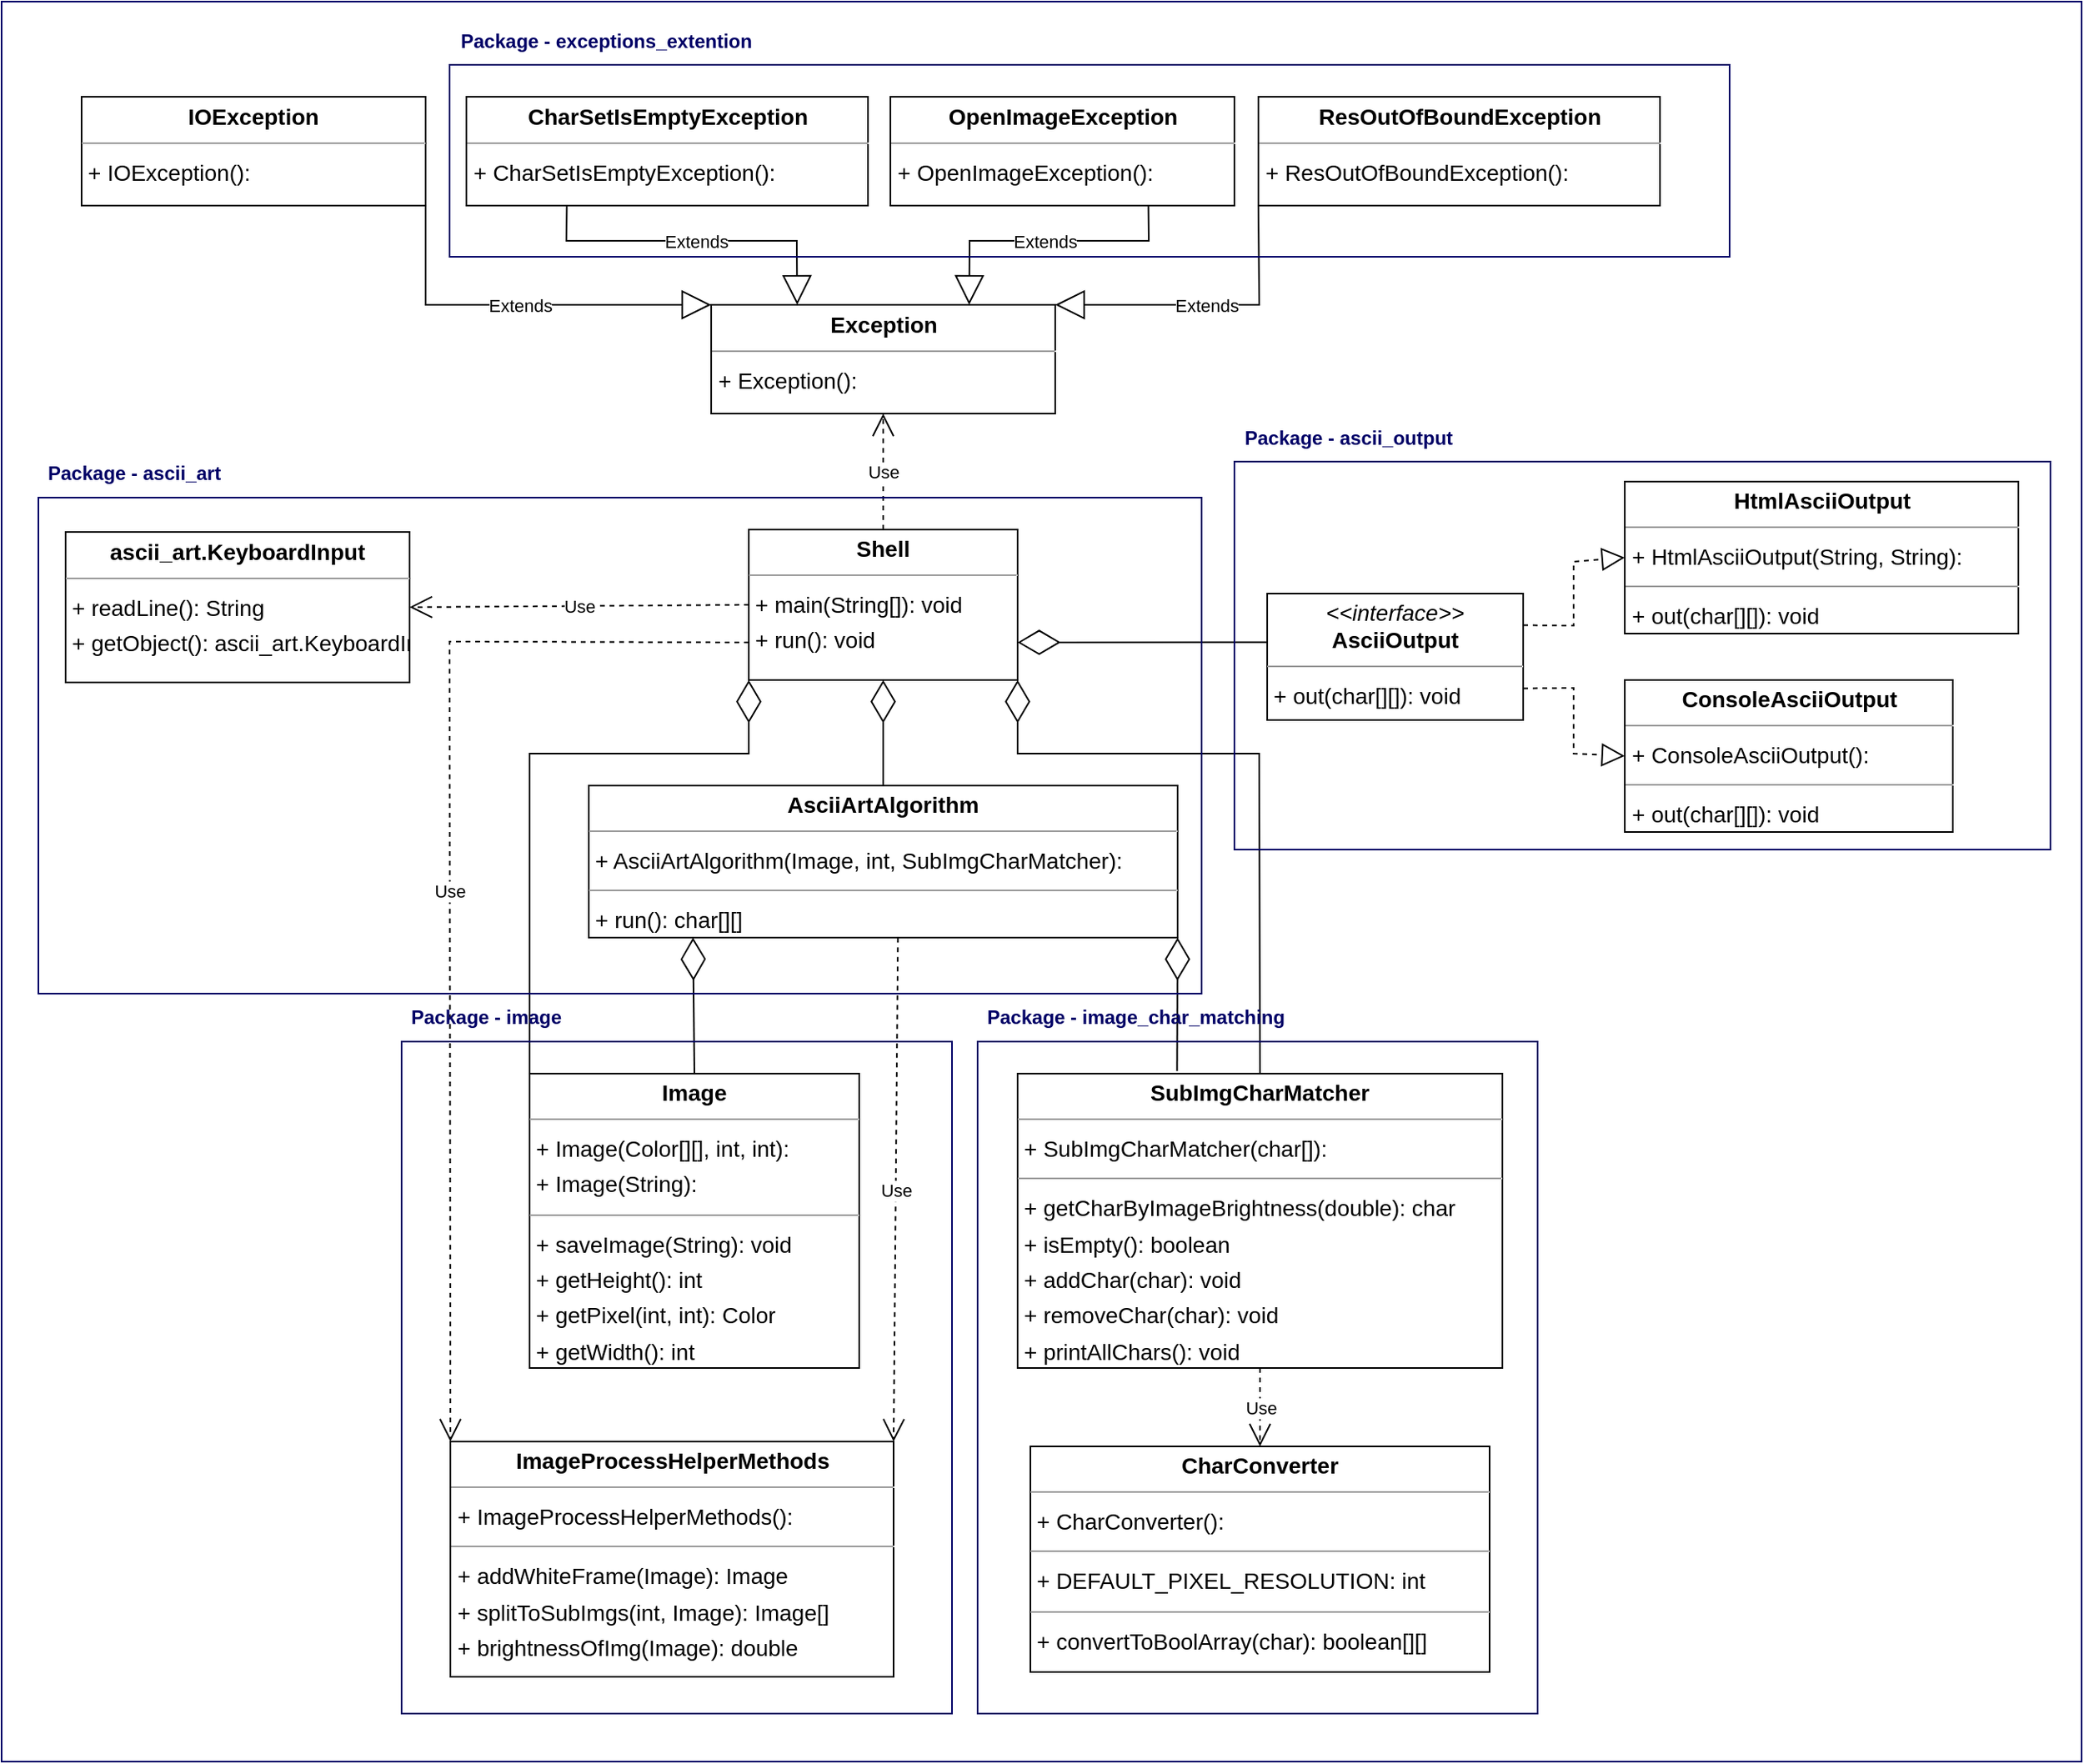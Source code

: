 <mxfile version="23.1.2" type="device">
  <diagram id="MRCczsmXqoufpS7mgUan" name="‫עמוד-1‬">
    <mxGraphModel dx="2467" dy="1578" grid="1" gridSize="10" guides="1" tooltips="1" connect="1" arrows="1" fold="1" page="0" pageScale="1" pageWidth="827" pageHeight="1169" background="none" math="0" shadow="0">
      <root>
        <mxCell id="0" />
        <mxCell id="1" parent="0" />
        <mxCell id="node7" value="&lt;p style=&quot;margin:0px;margin-top:4px;text-align:center;&quot;&gt;&lt;b&gt;AsciiArtAlgorithm&lt;/b&gt;&lt;/p&gt;&lt;hr size=&quot;1&quot;/&gt;&lt;p style=&quot;margin:0 0 0 4px;line-height:1.6;&quot;&gt;+ AsciiArtAlgorithm(Image, int, SubImgCharMatcher): &lt;/p&gt;&lt;hr size=&quot;1&quot;/&gt;&lt;p style=&quot;margin:0 0 0 4px;line-height:1.6;&quot;&gt;+ run(): char[][]&lt;/p&gt;" style="verticalAlign=top;align=left;overflow=fill;fontSize=14;fontFamily=Helvetica;html=1;rounded=0;shadow=0;comic=0;labelBackgroundColor=none;strokeWidth=1;" parent="1" vertex="1">
          <mxGeometry x="997" y="220" width="368" height="95" as="geometry" />
        </mxCell>
        <mxCell id="node10" value="&lt;p style=&quot;margin:0px;margin-top:4px;text-align:center;&quot;&gt;&lt;i&gt;&amp;lt;&amp;lt;interface&amp;gt;&amp;gt;&lt;/i&gt;&lt;br/&gt;&lt;b&gt;AsciiOutput&lt;/b&gt;&lt;/p&gt;&lt;hr size=&quot;1&quot;/&gt;&lt;p style=&quot;margin:0 0 0 4px;line-height:1.6;&quot;&gt;+ out(char[][]): void&lt;/p&gt;" style="verticalAlign=top;align=left;overflow=fill;fontSize=14;fontFamily=Helvetica;html=1;rounded=0;shadow=0;comic=0;labelBackgroundColor=none;strokeWidth=1;" parent="1" vertex="1">
          <mxGeometry x="1421" y="100" width="160" height="79" as="geometry" />
        </mxCell>
        <mxCell id="node8" value="&lt;p style=&quot;margin:0px;margin-top:4px;text-align:center;&quot;&gt;&lt;b&gt;CharConverter&lt;/b&gt;&lt;/p&gt;&lt;hr size=&quot;1&quot;/&gt;&lt;p style=&quot;margin:0 0 0 4px;line-height:1.6;&quot;&gt;+ CharConverter(): &lt;/p&gt;&lt;hr size=&quot;1&quot;/&gt;&lt;p style=&quot;margin:0 0 0 4px;line-height:1.6;&quot;&gt;+ DEFAULT_PIXEL_RESOLUTION: int&lt;/p&gt;&lt;hr size=&quot;1&quot;/&gt;&lt;p style=&quot;margin:0 0 0 4px;line-height:1.6;&quot;&gt;+ convertToBoolArray(char): boolean[][]&lt;/p&gt;" style="verticalAlign=top;align=left;overflow=fill;fontSize=14;fontFamily=Helvetica;html=1;rounded=0;shadow=0;comic=0;labelBackgroundColor=none;strokeWidth=1;" parent="1" vertex="1">
          <mxGeometry x="1273" y="633" width="287" height="141" as="geometry" />
        </mxCell>
        <mxCell id="node12" value="&lt;p style=&quot;margin:0px;margin-top:4px;text-align:center;&quot;&gt;&lt;b&gt;CharSetIsEmptyException&lt;/b&gt;&lt;/p&gt;&lt;hr size=&quot;1&quot;/&gt;&lt;p style=&quot;margin:0 0 0 4px;line-height:1.6;&quot;&gt;+ CharSetIsEmptyException(): &lt;/p&gt;" style="verticalAlign=top;align=left;overflow=fill;fontSize=14;fontFamily=Helvetica;html=1;rounded=0;shadow=0;comic=0;labelBackgroundColor=none;strokeWidth=1;" parent="1" vertex="1">
          <mxGeometry x="920.5" y="-210.5" width="251" height="68" as="geometry" />
        </mxCell>
        <mxCell id="node2" value="&lt;p style=&quot;margin:0px;margin-top:4px;text-align:center;&quot;&gt;&lt;b&gt;ConsoleAsciiOutput&lt;/b&gt;&lt;/p&gt;&lt;hr size=&quot;1&quot;/&gt;&lt;p style=&quot;margin:0 0 0 4px;line-height:1.6;&quot;&gt;+ ConsoleAsciiOutput(): &lt;/p&gt;&lt;hr size=&quot;1&quot;/&gt;&lt;p style=&quot;margin:0 0 0 4px;line-height:1.6;&quot;&gt;+ out(char[][]): void&lt;/p&gt;" style="verticalAlign=top;align=left;overflow=fill;fontSize=14;fontFamily=Helvetica;html=1;rounded=0;shadow=0;comic=0;labelBackgroundColor=none;strokeWidth=1;" parent="1" vertex="1">
          <mxGeometry x="1644.5" y="154" width="205" height="95" as="geometry" />
        </mxCell>
        <mxCell id="node6" value="&lt;p style=&quot;margin:0px;margin-top:4px;text-align:center;&quot;&gt;&lt;b&gt;HtmlAsciiOutput&lt;/b&gt;&lt;/p&gt;&lt;hr size=&quot;1&quot;/&gt;&lt;p style=&quot;margin:0 0 0 4px;line-height:1.6;&quot;&gt;+ HtmlAsciiOutput(String, String): &lt;/p&gt;&lt;hr size=&quot;1&quot;/&gt;&lt;p style=&quot;margin:0 0 0 4px;line-height:1.6;&quot;&gt;+ out(char[][]): void&lt;/p&gt;" style="verticalAlign=top;align=left;overflow=fill;fontSize=14;fontFamily=Helvetica;html=1;rounded=0;shadow=0;comic=0;labelBackgroundColor=none;strokeWidth=1;" parent="1" vertex="1">
          <mxGeometry x="1644.5" y="30" width="246" height="95" as="geometry" />
        </mxCell>
        <mxCell id="node9" value="&lt;p style=&quot;margin:0px;margin-top:4px;text-align:center;&quot;&gt;&lt;b&gt;Image&lt;/b&gt;&lt;/p&gt;&lt;hr size=&quot;1&quot;/&gt;&lt;p style=&quot;margin:0 0 0 4px;line-height:1.6;&quot;&gt;+ Image(Color[][], int, int): &lt;br/&gt;+ Image(String): &lt;/p&gt;&lt;hr size=&quot;1&quot;/&gt;&lt;p style=&quot;margin:0 0 0 4px;line-height:1.6;&quot;&gt;+ saveImage(String): void&lt;br/&gt;+ getHeight(): int&lt;br/&gt;+ getPixel(int, int): Color&lt;br/&gt;+ getWidth(): int&lt;/p&gt;" style="verticalAlign=top;align=left;overflow=fill;fontSize=14;fontFamily=Helvetica;html=1;rounded=0;shadow=0;comic=0;labelBackgroundColor=none;strokeWidth=1;" parent="1" vertex="1">
          <mxGeometry x="960" y="400" width="206" height="184" as="geometry" />
        </mxCell>
        <mxCell id="node0" value="&lt;p style=&quot;margin:0px;margin-top:4px;text-align:center;&quot;&gt;&lt;b&gt;ImageProcessHelperMethods&lt;/b&gt;&lt;/p&gt;&lt;hr size=&quot;1&quot;/&gt;&lt;p style=&quot;margin:0 0 0 4px;line-height:1.6;&quot;&gt;+ ImageProcessHelperMethods(): &lt;/p&gt;&lt;hr size=&quot;1&quot;/&gt;&lt;p style=&quot;margin:0 0 0 4px;line-height:1.6;&quot;&gt;+ addWhiteFrame(Image): Image&lt;br/&gt;+ splitToSubImgs(int, Image): Image[]&lt;br/&gt;+ brightnessOfImg(Image): double&lt;/p&gt;" style="verticalAlign=top;align=left;overflow=fill;fontSize=14;fontFamily=Helvetica;html=1;rounded=0;shadow=0;comic=0;labelBackgroundColor=none;strokeWidth=1;" parent="1" vertex="1">
          <mxGeometry x="910.5" y="630" width="277" height="147" as="geometry" />
        </mxCell>
        <mxCell id="node5" value="&lt;p style=&quot;margin:0px;margin-top:4px;text-align:center;&quot;&gt;&lt;b&gt;ascii_art.KeyboardInput&lt;/b&gt;&lt;/p&gt;&lt;hr size=&quot;1&quot;/&gt;&lt;p style=&quot;margin:0 0 0 4px;line-height:1.6;&quot;&gt;+ readLine(): String&lt;br/&gt;+ getObject(): ascii_art.KeyboardInput&lt;/p&gt;" style="verticalAlign=top;align=left;overflow=fill;fontSize=14;fontFamily=Helvetica;html=1;rounded=0;shadow=0;comic=0;labelBackgroundColor=none;strokeWidth=1;" parent="1" vertex="1">
          <mxGeometry x="670" y="61.5" width="215" height="94" as="geometry" />
        </mxCell>
        <mxCell id="node1" value="&lt;p style=&quot;margin:0px;margin-top:4px;text-align:center;&quot;&gt;&lt;b&gt;OpenImageException&lt;/b&gt;&lt;/p&gt;&lt;hr size=&quot;1&quot;/&gt;&lt;p style=&quot;margin:0 0 0 4px;line-height:1.6;&quot;&gt;+ OpenImageException(): &lt;/p&gt;" style="verticalAlign=top;align=left;overflow=fill;fontSize=14;fontFamily=Helvetica;html=1;rounded=0;shadow=0;comic=0;labelBackgroundColor=none;strokeWidth=1;" parent="1" vertex="1">
          <mxGeometry x="1185.5" y="-210.5" width="215" height="68" as="geometry" />
        </mxCell>
        <mxCell id="node11" value="&lt;p style=&quot;margin:0px;margin-top:4px;text-align:center;&quot;&gt;&lt;b&gt;ResOutOfBoundException&lt;/b&gt;&lt;/p&gt;&lt;hr size=&quot;1&quot;/&gt;&lt;p style=&quot;margin:0 0 0 4px;line-height:1.6;&quot;&gt;+ ResOutOfBoundException(): &lt;/p&gt;" style="verticalAlign=top;align=left;overflow=fill;fontSize=14;fontFamily=Helvetica;html=1;rounded=0;shadow=0;comic=0;labelBackgroundColor=none;strokeWidth=1;" parent="1" vertex="1">
          <mxGeometry x="1415.5" y="-210.5" width="251" height="68" as="geometry" />
        </mxCell>
        <mxCell id="node4" value="&lt;p style=&quot;margin:0px;margin-top:4px;text-align:center;&quot;&gt;&lt;b&gt;Shell&lt;/b&gt;&lt;/p&gt;&lt;hr size=&quot;1&quot;/&gt;&lt;p style=&quot;margin:0 0 0 4px;line-height:1.6;&quot;&gt;+ main(String[]): void&lt;br/&gt;+ run(): void&lt;/p&gt;" style="verticalAlign=top;align=left;overflow=fill;fontSize=14;fontFamily=Helvetica;html=1;rounded=0;shadow=0;comic=0;labelBackgroundColor=none;strokeWidth=1;" parent="1" vertex="1">
          <mxGeometry x="1097" y="60" width="168" height="94" as="geometry" />
        </mxCell>
        <mxCell id="node3" value="&lt;p style=&quot;margin:0px;margin-top:4px;text-align:center;&quot;&gt;&lt;b&gt;SubImgCharMatcher&lt;/b&gt;&lt;/p&gt;&lt;hr size=&quot;1&quot;/&gt;&lt;p style=&quot;margin:0 0 0 4px;line-height:1.6;&quot;&gt;+ SubImgCharMatcher(char[]): &lt;/p&gt;&lt;hr size=&quot;1&quot;/&gt;&lt;p style=&quot;margin:0 0 0 4px;line-height:1.6;&quot;&gt;+ getCharByImageBrightness(double): char&lt;br/&gt;+ isEmpty(): boolean&lt;br/&gt;+ addChar(char): void&lt;br/&gt;+ removeChar(char): void&lt;br/&gt;+ printAllChars(): void&lt;/p&gt;" style="verticalAlign=top;align=left;overflow=fill;fontSize=14;fontFamily=Helvetica;html=1;rounded=0;shadow=0;comic=0;labelBackgroundColor=none;strokeWidth=1;" parent="1" vertex="1">
          <mxGeometry x="1265" y="400" width="303" height="184" as="geometry" />
        </mxCell>
        <mxCell id="jN5PMu_owWNFQiKx4sYS-1" value="&lt;p style=&quot;margin:0px;margin-top:4px;text-align:center;&quot;&gt;&lt;b&gt;IOException&lt;/b&gt;&lt;/p&gt;&lt;hr size=&quot;1&quot;&gt;&lt;p style=&quot;margin:0 0 0 4px;line-height:1.6;&quot;&gt;+ IOException(): &lt;/p&gt;" style="verticalAlign=top;align=left;overflow=fill;fontSize=14;fontFamily=Helvetica;html=1;rounded=0;shadow=0;comic=0;labelBackgroundColor=none;strokeWidth=1;" vertex="1" parent="1">
          <mxGeometry x="680" y="-210.5" width="215" height="68" as="geometry" />
        </mxCell>
        <mxCell id="jN5PMu_owWNFQiKx4sYS-3" value="&lt;p style=&quot;margin:0px;margin-top:4px;text-align:center;&quot;&gt;&lt;b&gt;Exception&lt;/b&gt;&lt;/p&gt;&lt;hr size=&quot;1&quot;&gt;&lt;p style=&quot;margin:0 0 0 4px;line-height:1.6;&quot;&gt;+ Exception(): &lt;/p&gt;" style="verticalAlign=top;align=left;overflow=fill;fontSize=14;fontFamily=Helvetica;html=1;rounded=0;shadow=0;comic=0;labelBackgroundColor=none;strokeWidth=1;" vertex="1" parent="1">
          <mxGeometry x="1073.5" y="-80.5" width="215" height="68" as="geometry" />
        </mxCell>
        <mxCell id="jN5PMu_owWNFQiKx4sYS-4" value="" style="endArrow=diamondThin;endFill=0;endSize=24;html=1;rounded=0;exitX=0.5;exitY=0;exitDx=0;exitDy=0;entryX=0.5;entryY=1;entryDx=0;entryDy=0;" edge="1" parent="1" source="node7" target="node4">
          <mxGeometry width="160" relative="1" as="geometry">
            <mxPoint x="1220" y="190" as="sourcePoint" />
            <mxPoint x="1380" y="190" as="targetPoint" />
          </mxGeometry>
        </mxCell>
        <mxCell id="jN5PMu_owWNFQiKx4sYS-6" value="" style="endArrow=diamondThin;endFill=0;endSize=24;html=1;rounded=0;exitX=0.5;exitY=0;exitDx=0;exitDy=0;entryX=1;entryY=1;entryDx=0;entryDy=0;" edge="1" parent="1" source="node3" target="node4">
          <mxGeometry width="160" relative="1" as="geometry">
            <mxPoint x="1300" y="168" as="sourcePoint" />
            <mxPoint x="1460" y="168" as="targetPoint" />
            <Array as="points">
              <mxPoint x="1416" y="200" />
              <mxPoint x="1265" y="200" />
            </Array>
          </mxGeometry>
        </mxCell>
        <mxCell id="jN5PMu_owWNFQiKx4sYS-7" value="" style="endArrow=diamondThin;endFill=0;endSize=24;html=1;rounded=0;exitX=0;exitY=0;exitDx=0;exitDy=0;entryX=0;entryY=1;entryDx=0;entryDy=0;" edge="1" parent="1" source="node9" target="node4">
          <mxGeometry width="160" relative="1" as="geometry">
            <mxPoint x="1600" y="222" as="sourcePoint" />
            <mxPoint x="1275" y="164" as="targetPoint" />
            <Array as="points">
              <mxPoint x="960" y="200" />
              <mxPoint x="1097" y="200" />
            </Array>
          </mxGeometry>
        </mxCell>
        <mxCell id="jN5PMu_owWNFQiKx4sYS-11" value="Use" style="endArrow=open;endSize=12;dashed=1;html=1;rounded=0;entryX=1;entryY=0;entryDx=0;entryDy=0;exitX=0.525;exitY=1.001;exitDx=0;exitDy=0;exitPerimeter=0;" edge="1" parent="1" source="node7" target="node0">
          <mxGeometry width="160" relative="1" as="geometry">
            <mxPoint x="1180" y="420" as="sourcePoint" />
            <mxPoint x="1073" y="370" as="targetPoint" />
          </mxGeometry>
        </mxCell>
        <mxCell id="jN5PMu_owWNFQiKx4sYS-13" value="" style="endArrow=diamondThin;endFill=0;endSize=24;html=1;rounded=0;exitX=0.5;exitY=0;exitDx=0;exitDy=0;entryX=0.177;entryY=1;entryDx=0;entryDy=0;entryPerimeter=0;" edge="1" parent="1" source="node9" target="node7">
          <mxGeometry width="160" relative="1" as="geometry">
            <mxPoint x="1080" y="394" as="sourcePoint" />
            <mxPoint x="1080" y="328" as="targetPoint" />
          </mxGeometry>
        </mxCell>
        <mxCell id="jN5PMu_owWNFQiKx4sYS-15" value="" style="endArrow=diamondThin;endFill=0;endSize=24;html=1;rounded=0;exitX=0.329;exitY=-0.009;exitDx=0;exitDy=0;entryX=1;entryY=1;entryDx=0;entryDy=0;exitPerimeter=0;" edge="1" parent="1" source="node3" target="node7">
          <mxGeometry width="160" relative="1" as="geometry">
            <mxPoint x="1260" y="380" as="sourcePoint" />
            <mxPoint x="1250" y="330" as="targetPoint" />
          </mxGeometry>
        </mxCell>
        <mxCell id="jN5PMu_owWNFQiKx4sYS-16" value="Use" style="endArrow=open;endSize=12;dashed=1;html=1;rounded=0;entryX=1;entryY=0.5;entryDx=0;entryDy=0;exitX=0;exitY=0.5;exitDx=0;exitDy=0;" edge="1" parent="1" source="node4" target="node5">
          <mxGeometry width="160" relative="1" as="geometry">
            <mxPoint x="1380" y="50.5" as="sourcePoint" />
            <mxPoint x="1380" y="353.5" as="targetPoint" />
          </mxGeometry>
        </mxCell>
        <mxCell id="jN5PMu_owWNFQiKx4sYS-17" value="Use" style="endArrow=open;endSize=12;dashed=1;html=1;rounded=0;exitX=0.5;exitY=0;exitDx=0;exitDy=0;entryX=0.5;entryY=1;entryDx=0;entryDy=0;" edge="1" parent="1" source="node4" target="jN5PMu_owWNFQiKx4sYS-3">
          <mxGeometry width="160" relative="1" as="geometry">
            <mxPoint x="1154" y="337" as="sourcePoint" />
            <mxPoint x="1500" y="120" as="targetPoint" />
          </mxGeometry>
        </mxCell>
        <mxCell id="jN5PMu_owWNFQiKx4sYS-19" value="Use" style="endArrow=open;endSize=12;dashed=1;html=1;rounded=0;entryX=0;entryY=0;entryDx=0;entryDy=0;exitX=0;exitY=0.75;exitDx=0;exitDy=0;" edge="1" parent="1" source="node4" target="node0">
          <mxGeometry width="160" relative="1" as="geometry">
            <mxPoint x="1191" y="325" as="sourcePoint" />
            <mxPoint x="1197" y="610" as="targetPoint" />
            <Array as="points">
              <mxPoint x="910" y="130" />
            </Array>
          </mxGeometry>
        </mxCell>
        <mxCell id="jN5PMu_owWNFQiKx4sYS-20" value="" style="endArrow=diamondThin;endFill=0;endSize=24;html=1;rounded=0;exitX=-0.003;exitY=0.384;exitDx=0;exitDy=0;entryX=1;entryY=0.75;entryDx=0;entryDy=0;exitPerimeter=0;" edge="1" parent="1" source="node10" target="node4">
          <mxGeometry width="160" relative="1" as="geometry">
            <mxPoint x="1191" y="230" as="sourcePoint" />
            <mxPoint x="1191" y="164" as="targetPoint" />
          </mxGeometry>
        </mxCell>
        <mxCell id="jN5PMu_owWNFQiKx4sYS-21" value="Use" style="endArrow=open;endSize=12;dashed=1;html=1;rounded=0;entryX=0.5;entryY=0;entryDx=0;entryDy=0;exitX=0.5;exitY=1;exitDx=0;exitDy=0;" edge="1" parent="1" source="node3" target="node8">
          <mxGeometry width="160" relative="1" as="geometry">
            <mxPoint x="1191" y="345" as="sourcePoint" />
            <mxPoint x="1197" y="630" as="targetPoint" />
          </mxGeometry>
        </mxCell>
        <mxCell id="jN5PMu_owWNFQiKx4sYS-22" value="Extends" style="endArrow=block;endSize=16;endFill=0;html=1;rounded=0;exitX=0.75;exitY=1;exitDx=0;exitDy=0;entryX=0.75;entryY=0;entryDx=0;entryDy=0;" edge="1" parent="1" source="node1" target="jN5PMu_owWNFQiKx4sYS-3">
          <mxGeometry width="160" relative="1" as="geometry">
            <mxPoint x="1320" y="-70.5" as="sourcePoint" />
            <mxPoint x="1480" y="-70.5" as="targetPoint" />
            <Array as="points">
              <mxPoint x="1347" y="-120.5" />
              <mxPoint x="1235" y="-120.5" />
            </Array>
          </mxGeometry>
        </mxCell>
        <mxCell id="jN5PMu_owWNFQiKx4sYS-23" value="Extends" style="endArrow=block;endSize=16;endFill=0;html=1;rounded=0;exitX=0;exitY=1;exitDx=0;exitDy=0;entryX=1;entryY=0;entryDx=0;entryDy=0;" edge="1" parent="1" source="node11" target="jN5PMu_owWNFQiKx4sYS-3">
          <mxGeometry width="160" relative="1" as="geometry">
            <mxPoint x="1452" y="-120.5" as="sourcePoint" />
            <mxPoint x="1340" y="-58.5" as="targetPoint" />
            <Array as="points">
              <mxPoint x="1416" y="-80.5" />
            </Array>
          </mxGeometry>
        </mxCell>
        <mxCell id="jN5PMu_owWNFQiKx4sYS-24" value="Extends" style="endArrow=block;endSize=16;endFill=0;html=1;rounded=0;exitX=0.25;exitY=1;exitDx=0;exitDy=0;entryX=0.25;entryY=0;entryDx=0;entryDy=0;" edge="1" parent="1" source="node12" target="jN5PMu_owWNFQiKx4sYS-3">
          <mxGeometry width="160" relative="1" as="geometry">
            <mxPoint x="1367" y="-122.5" as="sourcePoint" />
            <mxPoint x="1255" y="-60.5" as="targetPoint" />
            <Array as="points">
              <mxPoint x="983" y="-120.5" />
              <mxPoint x="1127" y="-120.5" />
            </Array>
          </mxGeometry>
        </mxCell>
        <mxCell id="jN5PMu_owWNFQiKx4sYS-25" value="Extends" style="endArrow=block;endSize=16;endFill=0;html=1;rounded=0;exitX=1;exitY=1;exitDx=0;exitDy=0;entryX=0;entryY=0;entryDx=0;entryDy=0;" edge="1" parent="1" source="jN5PMu_owWNFQiKx4sYS-1" target="jN5PMu_owWNFQiKx4sYS-3">
          <mxGeometry width="160" relative="1" as="geometry">
            <mxPoint x="1037.5" y="-77.5" as="sourcePoint" />
            <mxPoint x="910.5" y="-15.5" as="targetPoint" />
            <Array as="points">
              <mxPoint x="895" y="-80.5" />
            </Array>
          </mxGeometry>
        </mxCell>
        <mxCell id="jN5PMu_owWNFQiKx4sYS-26" value="" style="endArrow=block;dashed=1;endFill=0;endSize=12;html=1;rounded=0;entryX=0;entryY=0.5;entryDx=0;entryDy=0;exitX=1;exitY=0.25;exitDx=0;exitDy=0;" edge="1" parent="1" source="node10" target="node6">
          <mxGeometry width="160" relative="1" as="geometry">
            <mxPoint x="1452.5" y="140" as="sourcePoint" />
            <mxPoint x="1612.5" y="140" as="targetPoint" />
            <Array as="points">
              <mxPoint x="1612.5" y="120" />
              <mxPoint x="1612.5" y="80" />
            </Array>
          </mxGeometry>
        </mxCell>
        <mxCell id="jN5PMu_owWNFQiKx4sYS-27" value="" style="endArrow=block;dashed=1;endFill=0;endSize=12;html=1;rounded=0;exitX=1;exitY=0.75;exitDx=0;exitDy=0;entryX=0;entryY=0.5;entryDx=0;entryDy=0;" edge="1" parent="1" source="node10" target="node2">
          <mxGeometry width="160" relative="1" as="geometry">
            <mxPoint x="1472.5" y="220" as="sourcePoint" />
            <mxPoint x="1632.5" y="220" as="targetPoint" />
            <Array as="points">
              <mxPoint x="1612.5" y="159" />
              <mxPoint x="1612.5" y="200" />
            </Array>
          </mxGeometry>
        </mxCell>
        <mxCell id="jN5PMu_owWNFQiKx4sYS-28" value="" style="rounded=0;whiteSpace=wrap;html=1;fillColor=none;strokeColor=#000066;" vertex="1" parent="1">
          <mxGeometry x="910" y="-230.5" width="800" height="120" as="geometry" />
        </mxCell>
        <mxCell id="jN5PMu_owWNFQiKx4sYS-30" value="&lt;b&gt;&lt;font color=&quot;#000066&quot;&gt;Package -&amp;nbsp;&lt;/font&gt;&lt;/b&gt;&lt;font color=&quot;#000066&quot;&gt;&lt;b&gt;exceptions_extention&lt;/b&gt;&lt;/font&gt;" style="text;strokeColor=none;fillColor=none;align=left;verticalAlign=middle;spacingLeft=4;spacingRight=4;overflow=hidden;points=[[0,0.5],[1,0.5]];portConstraint=eastwest;rotatable=0;whiteSpace=wrap;html=1;" vertex="1" parent="1">
          <mxGeometry x="910.5" y="-260.5" width="209.5" height="30" as="geometry" />
        </mxCell>
        <mxCell id="jN5PMu_owWNFQiKx4sYS-31" value="" style="rounded=0;whiteSpace=wrap;html=1;fillColor=none;strokeColor=#000066;" vertex="1" parent="1">
          <mxGeometry x="1400.5" y="17.5" width="510" height="242.5" as="geometry" />
        </mxCell>
        <mxCell id="jN5PMu_owWNFQiKx4sYS-32" value="&lt;b&gt;&lt;font color=&quot;#000066&quot;&gt;Package - ascii_output&lt;/font&gt;&lt;/b&gt;" style="text;strokeColor=none;fillColor=none;align=left;verticalAlign=middle;spacingLeft=4;spacingRight=4;overflow=hidden;points=[[0,0.5],[1,0.5]];portConstraint=eastwest;rotatable=0;whiteSpace=wrap;html=1;" vertex="1" parent="1">
          <mxGeometry x="1400.5" y="-12.5" width="190" height="30" as="geometry" />
        </mxCell>
        <mxCell id="jN5PMu_owWNFQiKx4sYS-33" value="" style="rounded=0;whiteSpace=wrap;html=1;fillColor=none;strokeColor=#000066;" vertex="1" parent="1">
          <mxGeometry x="1240" y="380" width="350" height="420" as="geometry" />
        </mxCell>
        <mxCell id="jN5PMu_owWNFQiKx4sYS-34" value="&lt;b&gt;&lt;font color=&quot;#000066&quot;&gt;Package - image_char_matching&lt;/font&gt;&lt;/b&gt;" style="text;strokeColor=none;fillColor=none;align=left;verticalAlign=middle;spacingLeft=4;spacingRight=4;overflow=hidden;points=[[0,0.5],[1,0.5]];portConstraint=eastwest;rotatable=0;whiteSpace=wrap;html=1;" vertex="1" parent="1">
          <mxGeometry x="1240" y="350" width="210" height="30" as="geometry" />
        </mxCell>
        <mxCell id="jN5PMu_owWNFQiKx4sYS-35" value="" style="rounded=0;whiteSpace=wrap;html=1;fillColor=none;strokeColor=#000066;" vertex="1" parent="1">
          <mxGeometry x="880" y="380" width="344" height="420" as="geometry" />
        </mxCell>
        <mxCell id="jN5PMu_owWNFQiKx4sYS-37" value="&lt;b&gt;&lt;font color=&quot;#000066&quot;&gt;Package - image&lt;/font&gt;&lt;/b&gt;" style="text;strokeColor=none;fillColor=none;align=left;verticalAlign=middle;spacingLeft=4;spacingRight=4;overflow=hidden;points=[[0,0.5],[1,0.5]];portConstraint=eastwest;rotatable=0;whiteSpace=wrap;html=1;" vertex="1" parent="1">
          <mxGeometry x="880" y="350" width="210" height="30" as="geometry" />
        </mxCell>
        <mxCell id="jN5PMu_owWNFQiKx4sYS-40" value="" style="rounded=0;whiteSpace=wrap;html=1;fillColor=none;strokeColor=#000066;" vertex="1" parent="1">
          <mxGeometry x="653" y="40" width="727" height="310" as="geometry" />
        </mxCell>
        <mxCell id="jN5PMu_owWNFQiKx4sYS-41" value="&lt;b&gt;&lt;font color=&quot;#000066&quot;&gt;Package -&amp;nbsp;&lt;/font&gt;&lt;/b&gt;&lt;font color=&quot;#000066&quot;&gt;&lt;b&gt;ascii_art&lt;/b&gt;&lt;/font&gt;" style="text;strokeColor=none;fillColor=none;align=left;verticalAlign=middle;spacingLeft=4;spacingRight=4;overflow=hidden;points=[[0,0.5],[1,0.5]];portConstraint=eastwest;rotatable=0;whiteSpace=wrap;html=1;" vertex="1" parent="1">
          <mxGeometry x="653" y="10" width="209.5" height="30" as="geometry" />
        </mxCell>
        <mxCell id="jN5PMu_owWNFQiKx4sYS-43" value="" style="rounded=0;whiteSpace=wrap;html=1;fillColor=none;strokeColor=#000066;" vertex="1" parent="1">
          <mxGeometry x="630" y="-270" width="1300" height="1100" as="geometry" />
        </mxCell>
      </root>
    </mxGraphModel>
  </diagram>
</mxfile>
